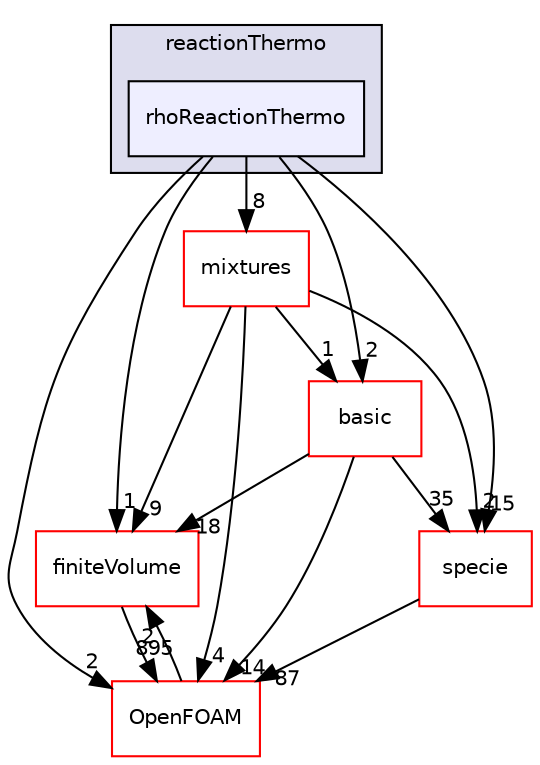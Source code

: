 digraph "src/thermophysicalModels/reactionThermo/rhoReactionThermo" {
  bgcolor=transparent;
  compound=true
  node [ fontsize="10", fontname="Helvetica"];
  edge [ labelfontsize="10", labelfontname="Helvetica"];
  subgraph clusterdir_87c7a4a86ffb283740ec390ea55551cb {
    graph [ bgcolor="#ddddee", pencolor="black", label="reactionThermo" fontname="Helvetica", fontsize="10", URL="dir_87c7a4a86ffb283740ec390ea55551cb.html"]
  dir_1a3c3f461d6e95efbbe76e3f2afd24f9 [shape=box, label="rhoReactionThermo", style="filled", fillcolor="#eeeeff", pencolor="black", URL="dir_1a3c3f461d6e95efbbe76e3f2afd24f9.html"];
  }
  dir_4c3899116fa10d6c6748b991d6c665d1 [shape=box label="mixtures" color="red" URL="dir_4c3899116fa10d6c6748b991d6c665d1.html"];
  dir_9bd15774b555cf7259a6fa18f99fe99b [shape=box label="finiteVolume" color="red" URL="dir_9bd15774b555cf7259a6fa18f99fe99b.html"];
  dir_5c4bf53b114f4c9237cd4ef0431fc9bd [shape=box label="specie" color="red" URL="dir_5c4bf53b114f4c9237cd4ef0431fc9bd.html"];
  dir_c5473ff19b20e6ec4dfe5c310b3778a8 [shape=box label="OpenFOAM" color="red" URL="dir_c5473ff19b20e6ec4dfe5c310b3778a8.html"];
  dir_38cb9973e0eaf6834e10b18bff965c4b [shape=box label="basic" color="red" URL="dir_38cb9973e0eaf6834e10b18bff965c4b.html"];
  dir_4c3899116fa10d6c6748b991d6c665d1->dir_9bd15774b555cf7259a6fa18f99fe99b [headlabel="9", labeldistance=1.5 headhref="dir_003791_000814.html"];
  dir_4c3899116fa10d6c6748b991d6c665d1->dir_5c4bf53b114f4c9237cd4ef0431fc9bd [headlabel="2", labeldistance=1.5 headhref="dir_003791_001228.html"];
  dir_4c3899116fa10d6c6748b991d6c665d1->dir_c5473ff19b20e6ec4dfe5c310b3778a8 [headlabel="4", labeldistance=1.5 headhref="dir_003791_002151.html"];
  dir_4c3899116fa10d6c6748b991d6c665d1->dir_38cb9973e0eaf6834e10b18bff965c4b [headlabel="1", labeldistance=1.5 headhref="dir_003791_003668.html"];
  dir_9bd15774b555cf7259a6fa18f99fe99b->dir_c5473ff19b20e6ec4dfe5c310b3778a8 [headlabel="895", labeldistance=1.5 headhref="dir_000814_002151.html"];
  dir_5c4bf53b114f4c9237cd4ef0431fc9bd->dir_c5473ff19b20e6ec4dfe5c310b3778a8 [headlabel="87", labeldistance=1.5 headhref="dir_001228_002151.html"];
  dir_1a3c3f461d6e95efbbe76e3f2afd24f9->dir_4c3899116fa10d6c6748b991d6c665d1 [headlabel="8", labeldistance=1.5 headhref="dir_003806_003791.html"];
  dir_1a3c3f461d6e95efbbe76e3f2afd24f9->dir_9bd15774b555cf7259a6fa18f99fe99b [headlabel="1", labeldistance=1.5 headhref="dir_003806_000814.html"];
  dir_1a3c3f461d6e95efbbe76e3f2afd24f9->dir_5c4bf53b114f4c9237cd4ef0431fc9bd [headlabel="15", labeldistance=1.5 headhref="dir_003806_001228.html"];
  dir_1a3c3f461d6e95efbbe76e3f2afd24f9->dir_c5473ff19b20e6ec4dfe5c310b3778a8 [headlabel="2", labeldistance=1.5 headhref="dir_003806_002151.html"];
  dir_1a3c3f461d6e95efbbe76e3f2afd24f9->dir_38cb9973e0eaf6834e10b18bff965c4b [headlabel="2", labeldistance=1.5 headhref="dir_003806_003668.html"];
  dir_c5473ff19b20e6ec4dfe5c310b3778a8->dir_9bd15774b555cf7259a6fa18f99fe99b [headlabel="2", labeldistance=1.5 headhref="dir_002151_000814.html"];
  dir_38cb9973e0eaf6834e10b18bff965c4b->dir_9bd15774b555cf7259a6fa18f99fe99b [headlabel="18", labeldistance=1.5 headhref="dir_003668_000814.html"];
  dir_38cb9973e0eaf6834e10b18bff965c4b->dir_5c4bf53b114f4c9237cd4ef0431fc9bd [headlabel="35", labeldistance=1.5 headhref="dir_003668_001228.html"];
  dir_38cb9973e0eaf6834e10b18bff965c4b->dir_c5473ff19b20e6ec4dfe5c310b3778a8 [headlabel="14", labeldistance=1.5 headhref="dir_003668_002151.html"];
}
